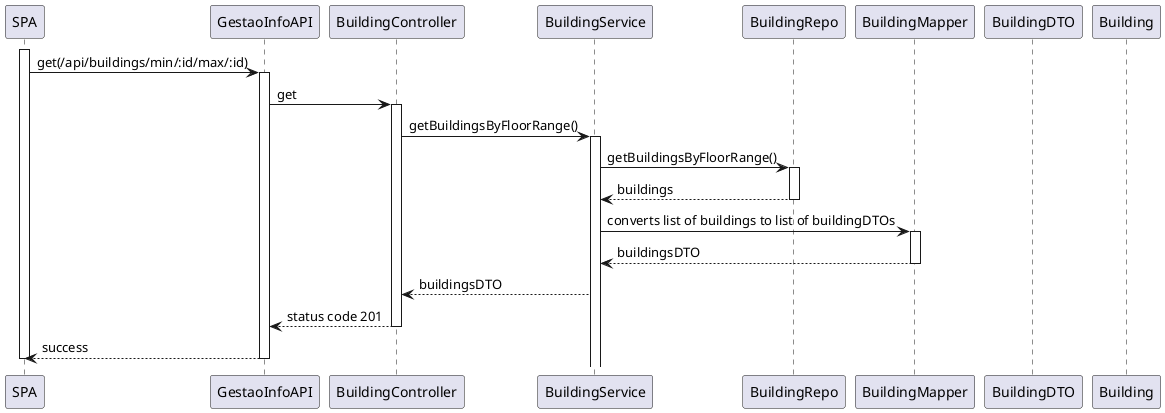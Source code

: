 @startuml
participant SPA
participant "GestaoInfoAPI" as API
participant "BuildingController" as Ctrl
participant "BuildingService" as Srv
participant "BuildingRepo" as Repo
participant "BuildingMapper" as Map
participant "BuildingDTO" as DTO
participant "Building" as Domain

activate SPA
SPA -> API: get(/api/buildings/min/:id/max/:id)
activate API

API -> Ctrl: get
activate Ctrl

Ctrl -> Srv: getBuildingsByFloorRange()
activate Srv

Srv -> Repo: getBuildingsByFloorRange()
activate Repo
Repo --> Srv: buildings
deactivate Repo

Srv -> Map: converts list of buildings to list of buildingDTOs
activate Map
Map --> Srv: buildingsDTO
deactivate Map

Srv --> Ctrl: buildingsDTO

Ctrl --> API: status code 201
deactivate Ctrl

API --> SPA: success
deactivate API
deactivate SPA
@enduml
